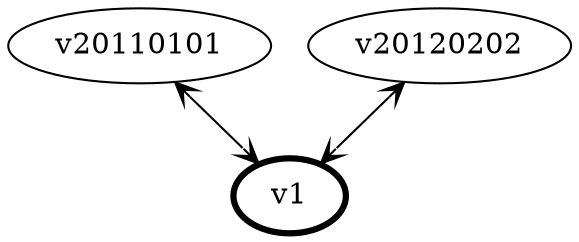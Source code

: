 graph G {
    subgraph apiVersions {
        rank=same;

        node [shape=ellipse, group=api];
        v20110101;
        v20120202;
    }

    node [shape=ellipse, penwidth=3];
    v1;

    edge [arrowhead=vee, arrowtail=vee, dir=both];
    v20110101 -- v1;
    v20120202 -- v1;
}